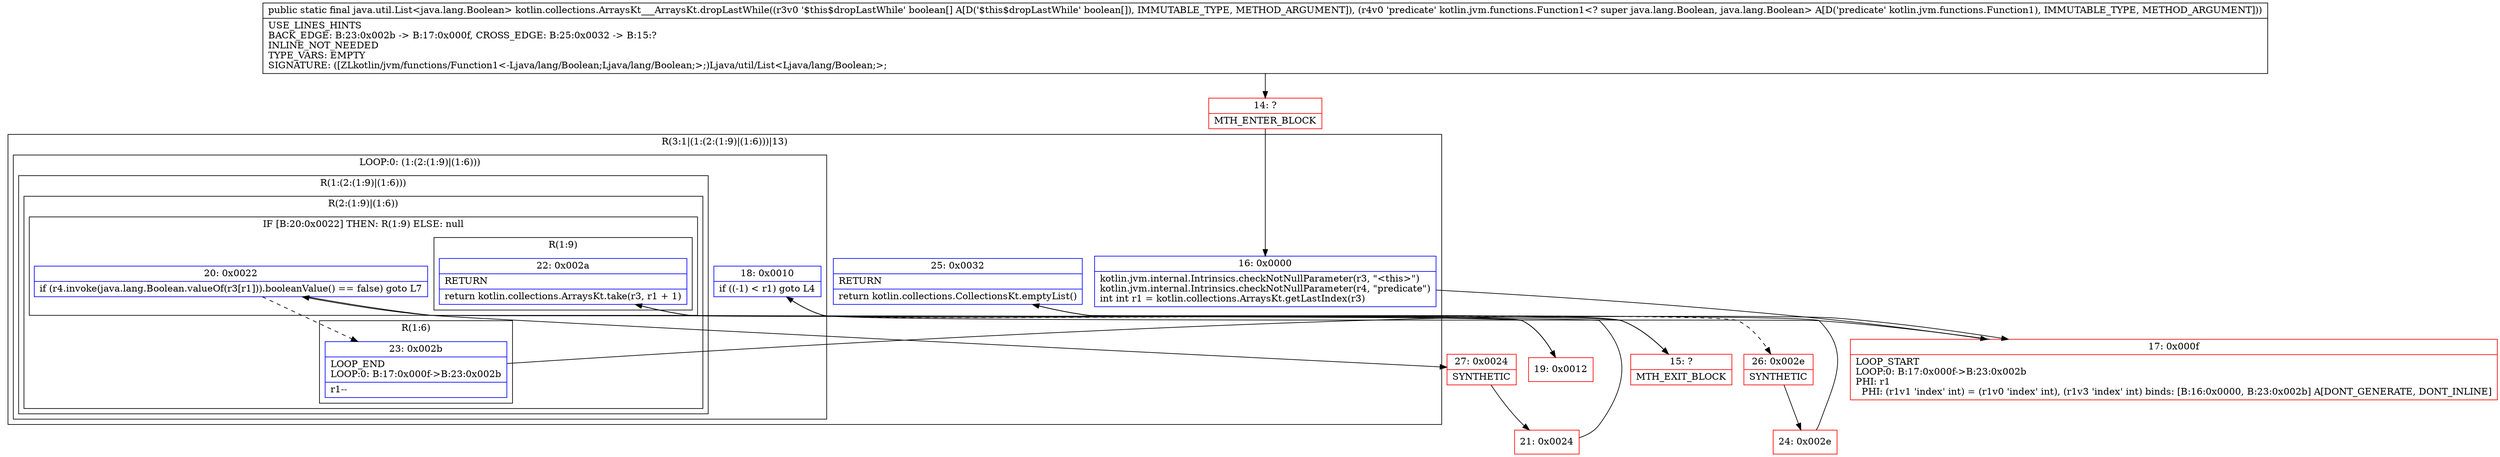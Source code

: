 digraph "CFG forkotlin.collections.ArraysKt___ArraysKt.dropLastWhile([ZLkotlin\/jvm\/functions\/Function1;)Ljava\/util\/List;" {
subgraph cluster_Region_1837150734 {
label = "R(3:1|(1:(2:(1:9)|(1:6)))|13)";
node [shape=record,color=blue];
Node_16 [shape=record,label="{16\:\ 0x0000|kotlin.jvm.internal.Intrinsics.checkNotNullParameter(r3, \"\<this\>\")\lkotlin.jvm.internal.Intrinsics.checkNotNullParameter(r4, \"predicate\")\lint int r1 = kotlin.collections.ArraysKt.getLastIndex(r3)\l}"];
subgraph cluster_LoopRegion_674970905 {
label = "LOOP:0: (1:(2:(1:9)|(1:6)))";
node [shape=record,color=blue];
Node_18 [shape=record,label="{18\:\ 0x0010|if ((\-1) \< r1) goto L4\l}"];
subgraph cluster_Region_1446235571 {
label = "R(1:(2:(1:9)|(1:6)))";
node [shape=record,color=blue];
subgraph cluster_Region_148623686 {
label = "R(2:(1:9)|(1:6))";
node [shape=record,color=blue];
subgraph cluster_IfRegion_1975780939 {
label = "IF [B:20:0x0022] THEN: R(1:9) ELSE: null";
node [shape=record,color=blue];
Node_20 [shape=record,label="{20\:\ 0x0022|if (r4.invoke(java.lang.Boolean.valueOf(r3[r1])).booleanValue() == false) goto L7\l}"];
subgraph cluster_Region_498915903 {
label = "R(1:9)";
node [shape=record,color=blue];
Node_22 [shape=record,label="{22\:\ 0x002a|RETURN\l|return kotlin.collections.ArraysKt.take(r3, r1 + 1)\l}"];
}
}
subgraph cluster_Region_1746604214 {
label = "R(1:6)";
node [shape=record,color=blue];
Node_23 [shape=record,label="{23\:\ 0x002b|LOOP_END\lLOOP:0: B:17:0x000f\-\>B:23:0x002b\l|r1\-\-\l}"];
}
}
}
}
Node_25 [shape=record,label="{25\:\ 0x0032|RETURN\l|return kotlin.collections.CollectionsKt.emptyList()\l}"];
}
Node_14 [shape=record,color=red,label="{14\:\ ?|MTH_ENTER_BLOCK\l}"];
Node_17 [shape=record,color=red,label="{17\:\ 0x000f|LOOP_START\lLOOP:0: B:17:0x000f\-\>B:23:0x002b\lPHI: r1 \l  PHI: (r1v1 'index' int) = (r1v0 'index' int), (r1v3 'index' int) binds: [B:16:0x0000, B:23:0x002b] A[DONT_GENERATE, DONT_INLINE]\l}"];
Node_19 [shape=record,color=red,label="{19\:\ 0x0012}"];
Node_27 [shape=record,color=red,label="{27\:\ 0x0024|SYNTHETIC\l}"];
Node_21 [shape=record,color=red,label="{21\:\ 0x0024}"];
Node_15 [shape=record,color=red,label="{15\:\ ?|MTH_EXIT_BLOCK\l}"];
Node_26 [shape=record,color=red,label="{26\:\ 0x002e|SYNTHETIC\l}"];
Node_24 [shape=record,color=red,label="{24\:\ 0x002e}"];
MethodNode[shape=record,label="{public static final java.util.List\<java.lang.Boolean\> kotlin.collections.ArraysKt___ArraysKt.dropLastWhile((r3v0 '$this$dropLastWhile' boolean[] A[D('$this$dropLastWhile' boolean[]), IMMUTABLE_TYPE, METHOD_ARGUMENT]), (r4v0 'predicate' kotlin.jvm.functions.Function1\<? super java.lang.Boolean, java.lang.Boolean\> A[D('predicate' kotlin.jvm.functions.Function1), IMMUTABLE_TYPE, METHOD_ARGUMENT]))  | USE_LINES_HINTS\lBACK_EDGE: B:23:0x002b \-\> B:17:0x000f, CROSS_EDGE: B:25:0x0032 \-\> B:15:?\lINLINE_NOT_NEEDED\lTYPE_VARS: EMPTY\lSIGNATURE: ([ZLkotlin\/jvm\/functions\/Function1\<\-Ljava\/lang\/Boolean;Ljava\/lang\/Boolean;\>;)Ljava\/util\/List\<Ljava\/lang\/Boolean;\>;\l}"];
MethodNode -> Node_14;Node_16 -> Node_17;
Node_18 -> Node_19;
Node_18 -> Node_26[style=dashed];
Node_20 -> Node_23[style=dashed];
Node_20 -> Node_27;
Node_22 -> Node_15;
Node_23 -> Node_17;
Node_25 -> Node_15;
Node_14 -> Node_16;
Node_17 -> Node_18;
Node_19 -> Node_20;
Node_27 -> Node_21;
Node_21 -> Node_22;
Node_26 -> Node_24;
Node_24 -> Node_25;
}

